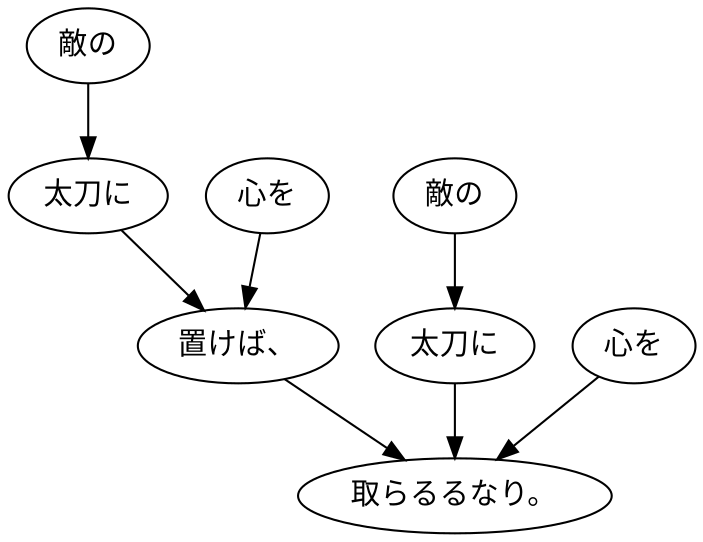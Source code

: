 digraph graph5988 {
	node0 [label="敵の"];
	node1 [label="太刀に"];
	node2 [label="心を"];
	node3 [label="置けば、"];
	node4 [label="敵の"];
	node5 [label="太刀に"];
	node6 [label="心を"];
	node7 [label="取らるるなり。"];
	node0 -> node1;
	node1 -> node3;
	node2 -> node3;
	node3 -> node7;
	node4 -> node5;
	node5 -> node7;
	node6 -> node7;
}
